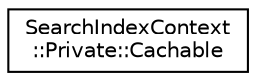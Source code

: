 digraph "Graphical Class Hierarchy"
{
 // INTERACTIVE_SVG=YES
 // LATEX_PDF_SIZE
  edge [fontname="Helvetica",fontsize="10",labelfontname="Helvetica",labelfontsize="10"];
  node [fontname="Helvetica",fontsize="10",shape=record];
  rankdir="LR";
  Node0 [label="SearchIndexContext\l::Private::Cachable",height=0.2,width=0.4,color="black", fillcolor="white", style="filled",URL="$d0/dc5/struct_search_index_context_1_1_private_1_1_cachable.html",tooltip=" "];
}
